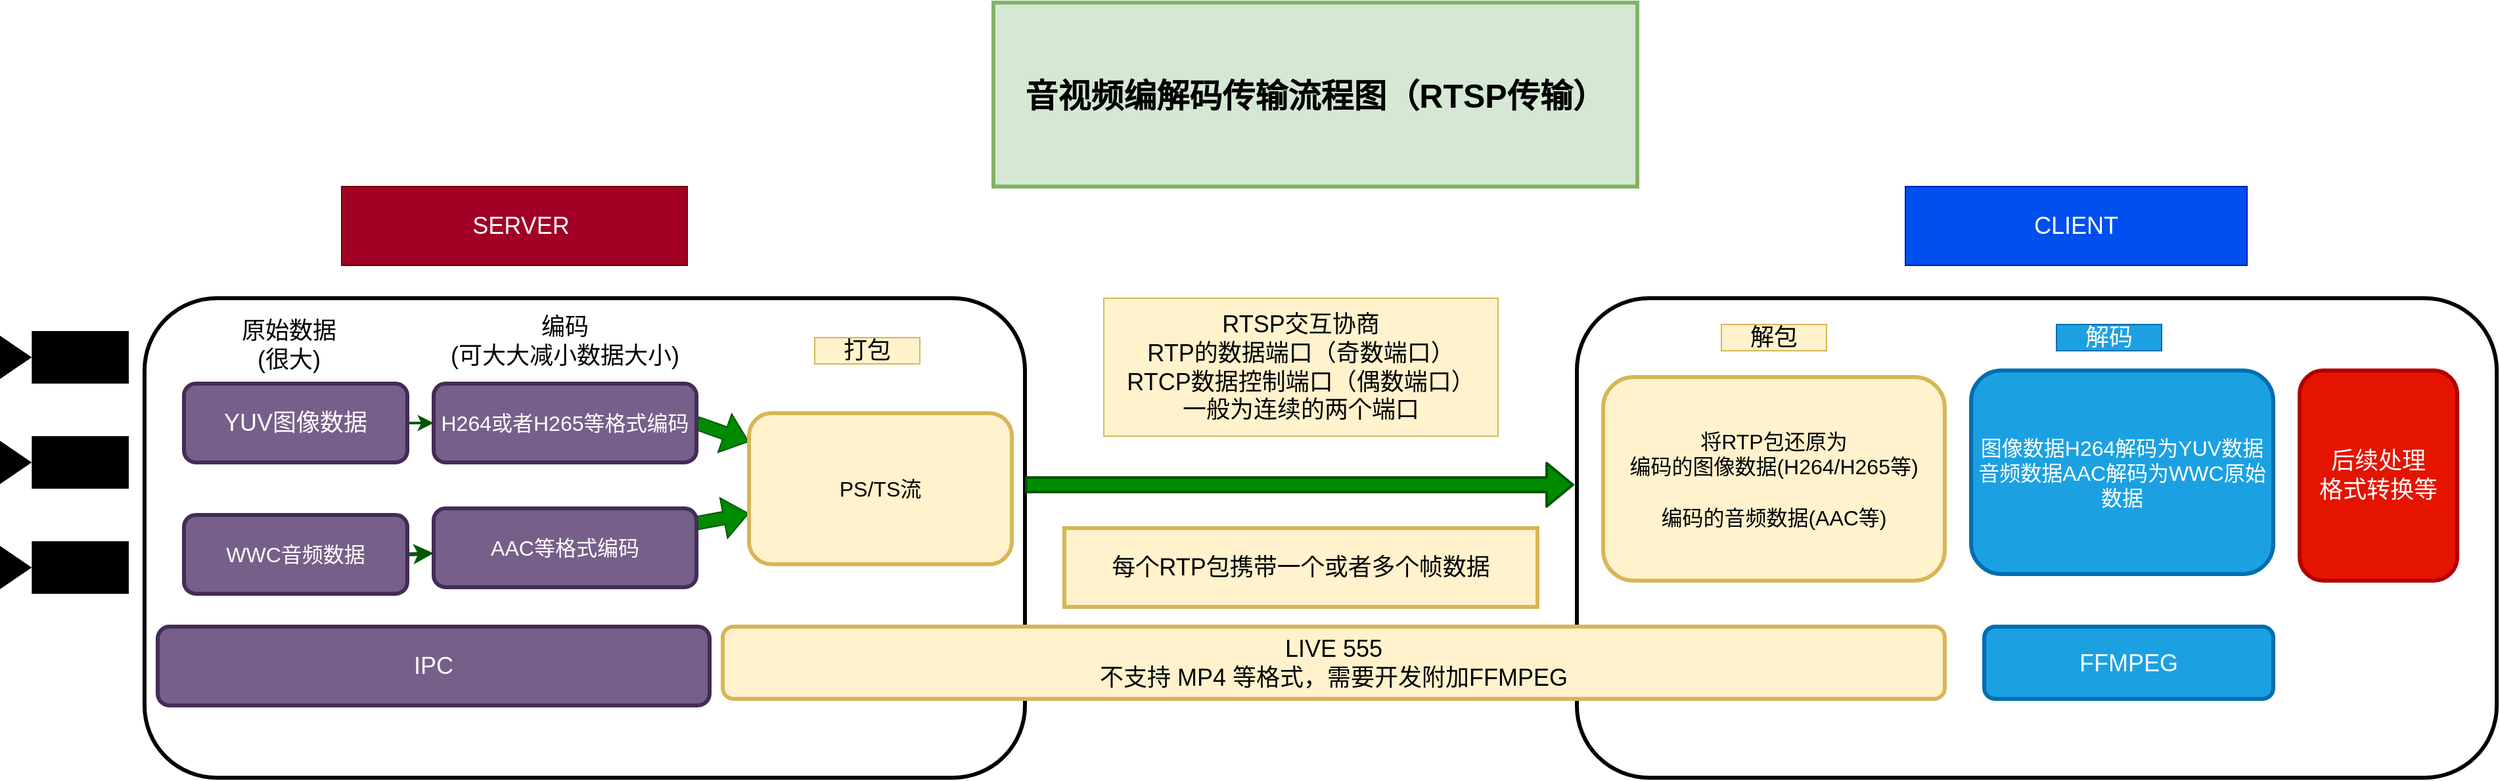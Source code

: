 <mxfile version="15.1.2" type="github">
  <diagram id="PSfZSLlQDoP36kE74XVU" name="Page-1">
    <mxGraphModel dx="2889" dy="1112" grid="1" gridSize="10" guides="1" tooltips="1" connect="1" arrows="1" fold="1" page="1" pageScale="1" pageWidth="827" pageHeight="1169" math="0" shadow="0">
      <root>
        <mxCell id="0" />
        <mxCell id="1" parent="0" />
        <mxCell id="QF4vBQPAdgZfjIRWzR2f-1" value="&lt;div&gt;&amp;nbsp; SERVER&lt;/div&gt;" style="rounded=0;whiteSpace=wrap;html=1;fontSize=18;fillColor=#a20025;strokeColor=#6F0000;fontColor=#ffffff;" vertex="1" parent="1">
          <mxGeometry x="-460" y="250" width="263" height="60" as="geometry" />
        </mxCell>
        <mxCell id="QF4vBQPAdgZfjIRWzR2f-2" value="CLIENT" style="rounded=0;whiteSpace=wrap;html=1;fontSize=18;fillColor=#0050ef;strokeColor=#001DBC;fontColor=#ffffff;" vertex="1" parent="1">
          <mxGeometry x="730" y="250" width="260" height="60" as="geometry" />
        </mxCell>
        <mxCell id="QF4vBQPAdgZfjIRWzR2f-3" value="&lt;div style=&quot;font-size: 25px;&quot;&gt;音视频编解码传输流程图（RTSP传输）&lt;/div&gt;" style="rounded=0;whiteSpace=wrap;html=1;fillColor=#d5e8d4;strokeColor=#82b366;strokeWidth=3;fontSize=25;fontStyle=1;horizontal=1;verticalAlign=middle;" vertex="1" parent="1">
          <mxGeometry x="36" y="110" width="490" height="140" as="geometry" />
        </mxCell>
        <mxCell id="QF4vBQPAdgZfjIRWzR2f-4" value="" style="rounded=1;whiteSpace=wrap;html=1;fontSize=18;strokeWidth=3;" vertex="1" parent="1">
          <mxGeometry x="-610" y="335" width="670" height="365" as="geometry" />
        </mxCell>
        <mxCell id="QF4vBQPAdgZfjIRWzR2f-25" style="edgeStyle=none;rounded=0;orthogonalLoop=1;jettySize=auto;html=1;exitX=1;exitY=0.5;exitDx=0;exitDy=0;entryX=0;entryY=0.5;entryDx=0;entryDy=0;fontSize=16;fillColor=#008a00;strokeColor=#005700;strokeWidth=2;" edge="1" parent="1" source="QF4vBQPAdgZfjIRWzR2f-5" target="QF4vBQPAdgZfjIRWzR2f-21">
          <mxGeometry relative="1" as="geometry" />
        </mxCell>
        <mxCell id="QF4vBQPAdgZfjIRWzR2f-5" value="YUV图像数据" style="rounded=1;whiteSpace=wrap;html=1;fontSize=18;strokeWidth=3;fillColor=#76608a;strokeColor=#432D57;fontColor=#ffffff;" vertex="1" parent="1">
          <mxGeometry x="-580" y="400" width="170" height="60" as="geometry" />
        </mxCell>
        <mxCell id="QF4vBQPAdgZfjIRWzR2f-26" style="edgeStyle=none;rounded=0;orthogonalLoop=1;jettySize=auto;html=1;exitX=1;exitY=0.5;exitDx=0;exitDy=0;fontSize=16;fillColor=#008a00;strokeColor=#005700;strokeWidth=3;" edge="1" parent="1" source="QF4vBQPAdgZfjIRWzR2f-6" target="QF4vBQPAdgZfjIRWzR2f-23">
          <mxGeometry relative="1" as="geometry" />
        </mxCell>
        <mxCell id="QF4vBQPAdgZfjIRWzR2f-6" value="WWC音频数据" style="rounded=1;whiteSpace=wrap;html=1;fontSize=16;strokeWidth=3;fillColor=#76608a;strokeColor=#432D57;fontColor=#ffffff;" vertex="1" parent="1">
          <mxGeometry x="-580" y="500" width="170" height="60" as="geometry" />
        </mxCell>
        <mxCell id="QF4vBQPAdgZfjIRWzR2f-8" value="" style="shape=mxgraph.signs.tech.video_camera;html=1;pointerEvents=1;fillColor=#000000;strokeColor=none;verticalLabelPosition=bottom;verticalAlign=top;align=center;fontSize=16;rotation=-180;" vertex="1" parent="1">
          <mxGeometry x="-720" y="520" width="98" height="40" as="geometry" />
        </mxCell>
        <mxCell id="QF4vBQPAdgZfjIRWzR2f-9" value="" style="shape=mxgraph.signs.tech.video_camera;html=1;pointerEvents=1;fillColor=#000000;strokeColor=none;verticalLabelPosition=bottom;verticalAlign=top;align=center;fontSize=16;rotation=-180;" vertex="1" parent="1">
          <mxGeometry x="-720" y="440" width="98" height="40" as="geometry" />
        </mxCell>
        <mxCell id="QF4vBQPAdgZfjIRWzR2f-10" value="" style="shape=mxgraph.signs.tech.video_camera;html=1;pointerEvents=1;fillColor=#000000;strokeColor=none;verticalLabelPosition=bottom;verticalAlign=top;align=center;fontSize=16;rotation=-180;" vertex="1" parent="1">
          <mxGeometry x="-720" y="360" width="98" height="40" as="geometry" />
        </mxCell>
        <mxCell id="QF4vBQPAdgZfjIRWzR2f-33" style="edgeStyle=none;shape=flexArrow;rounded=0;orthogonalLoop=1;jettySize=auto;html=1;exitX=1;exitY=0.5;exitDx=0;exitDy=0;fontSize=18;fillColor=#008a00;strokeColor=#005700;" edge="1" parent="1" source="QF4vBQPAdgZfjIRWzR2f-21" target="QF4vBQPAdgZfjIRWzR2f-27">
          <mxGeometry relative="1" as="geometry" />
        </mxCell>
        <mxCell id="QF4vBQPAdgZfjIRWzR2f-21" value="H264或者H265等格式编码" style="rounded=1;whiteSpace=wrap;html=1;fontSize=16;strokeWidth=3;fillColor=#76608a;strokeColor=#432D57;fontColor=#ffffff;" vertex="1" parent="1">
          <mxGeometry x="-390" y="400" width="200" height="60" as="geometry" />
        </mxCell>
        <mxCell id="QF4vBQPAdgZfjIRWzR2f-32" value="" style="edgeStyle=none;shape=flexArrow;rounded=0;orthogonalLoop=1;jettySize=auto;html=1;fontSize=18;fillColor=#008a00;strokeColor=#005700;" edge="1" parent="1" source="QF4vBQPAdgZfjIRWzR2f-23" target="QF4vBQPAdgZfjIRWzR2f-27">
          <mxGeometry relative="1" as="geometry" />
        </mxCell>
        <mxCell id="QF4vBQPAdgZfjIRWzR2f-23" value="AAC等格式编码" style="rounded=1;whiteSpace=wrap;html=1;fontSize=16;strokeWidth=3;fillColor=#76608a;strokeColor=#432D57;fontColor=#ffffff;" vertex="1" parent="1">
          <mxGeometry x="-390" y="495" width="200" height="60" as="geometry" />
        </mxCell>
        <mxCell id="QF4vBQPAdgZfjIRWzR2f-27" value="&lt;div&gt;&lt;br&gt;&lt;/div&gt;&lt;div&gt;PS/TS流&lt;/div&gt;&lt;div&gt;&lt;br&gt;&lt;/div&gt;" style="rounded=1;whiteSpace=wrap;html=1;fontSize=16;strokeWidth=3;fillColor=#fff2cc;strokeColor=#d6b656;" vertex="1" parent="1">
          <mxGeometry x="-150" y="422.5" width="200" height="115" as="geometry" />
        </mxCell>
        <mxCell id="QF4vBQPAdgZfjIRWzR2f-29" value="&lt;div&gt;原始数据&lt;/div&gt;&lt;div&gt;(很大)&lt;br&gt;&lt;/div&gt;" style="text;html=1;strokeColor=none;fillColor=none;align=center;verticalAlign=middle;whiteSpace=wrap;rounded=0;fontSize=18;" vertex="1" parent="1">
          <mxGeometry x="-540" y="357.5" width="80" height="27.5" as="geometry" />
        </mxCell>
        <mxCell id="QF4vBQPAdgZfjIRWzR2f-30" value="&lt;div&gt;编码&lt;/div&gt;&lt;div&gt;(可大大减小数据大小)&lt;/div&gt;" style="text;html=1;strokeColor=none;fillColor=none;align=center;verticalAlign=middle;whiteSpace=wrap;rounded=0;fontSize=18;" vertex="1" parent="1">
          <mxGeometry x="-410" y="345" width="240" height="45" as="geometry" />
        </mxCell>
        <mxCell id="QF4vBQPAdgZfjIRWzR2f-31" value="打包" style="text;html=1;strokeColor=#d6b656;fillColor=#fff2cc;align=center;verticalAlign=middle;whiteSpace=wrap;rounded=0;fontSize=18;" vertex="1" parent="1">
          <mxGeometry x="-100" y="365" width="80" height="20" as="geometry" />
        </mxCell>
        <mxCell id="QF4vBQPAdgZfjIRWzR2f-34" value="" style="shape=flexArrow;endArrow=classic;html=1;fontSize=18;exitX=1;exitY=0.389;exitDx=0;exitDy=0;exitPerimeter=0;fillColor=#008a00;strokeColor=#005700;strokeWidth=2;" edge="1" parent="1" source="QF4vBQPAdgZfjIRWzR2f-4">
          <mxGeometry width="50" height="50" relative="1" as="geometry">
            <mxPoint x="330" y="590" as="sourcePoint" />
            <mxPoint x="478" y="477" as="targetPoint" />
          </mxGeometry>
        </mxCell>
        <mxCell id="QF4vBQPAdgZfjIRWzR2f-35" value="" style="rounded=1;whiteSpace=wrap;html=1;fontSize=18;strokeWidth=3;" vertex="1" parent="1">
          <mxGeometry x="480" y="335" width="700" height="365" as="geometry" />
        </mxCell>
        <mxCell id="QF4vBQPAdgZfjIRWzR2f-36" value="&lt;div&gt;RTSP交互协商&lt;/div&gt;&lt;div&gt;RTP的数据端口（奇数端口）&lt;/div&gt;&lt;div&gt;RTCP数据控制端口（偶数端口）&lt;/div&gt;&lt;div&gt;一般为连续的两个端口&lt;br&gt;&lt;/div&gt;" style="text;html=1;strokeColor=#d6b656;fillColor=#fff2cc;align=center;verticalAlign=middle;whiteSpace=wrap;rounded=0;fontSize=18;" vertex="1" parent="1">
          <mxGeometry x="120" y="335" width="300" height="105" as="geometry" />
        </mxCell>
        <mxCell id="QF4vBQPAdgZfjIRWzR2f-38" value="&lt;div&gt;LIVE 555&lt;/div&gt;&lt;div&gt;不支持 MP4 等格式，需要开发附加FFMPEG&lt;/div&gt;" style="rounded=1;whiteSpace=wrap;html=1;fontSize=18;strokeWidth=3;fillColor=#fff2cc;strokeColor=#d6b656;" vertex="1" parent="1">
          <mxGeometry x="-170" y="585" width="930" height="55" as="geometry" />
        </mxCell>
        <mxCell id="QF4vBQPAdgZfjIRWzR2f-39" value="&lt;div&gt;将RTP包还原为&lt;/div&gt;&lt;div&gt;编码的图像数据(H264/H265等)&lt;/div&gt;&lt;div&gt;&lt;br&gt;&lt;/div&gt;&lt;div&gt;编码的音频数据(AAC等)&lt;br&gt;&lt;/div&gt;" style="rounded=1;whiteSpace=wrap;html=1;fontSize=16;strokeWidth=3;fillColor=#fff2cc;strokeColor=#d6b656;" vertex="1" parent="1">
          <mxGeometry x="500" y="395" width="260" height="155" as="geometry" />
        </mxCell>
        <mxCell id="QF4vBQPAdgZfjIRWzR2f-40" value="解包" style="text;html=1;strokeColor=#d6b656;fillColor=#fff2cc;align=center;verticalAlign=middle;whiteSpace=wrap;rounded=0;fontSize=18;" vertex="1" parent="1">
          <mxGeometry x="590" y="355" width="80" height="20" as="geometry" />
        </mxCell>
        <mxCell id="QF4vBQPAdgZfjIRWzR2f-42" value="每个RTP包携带一个或者多个帧数据" style="rounded=0;whiteSpace=wrap;html=1;fontSize=18;strokeWidth=3;fillColor=#fff2cc;strokeColor=#d6b656;" vertex="1" parent="1">
          <mxGeometry x="90" y="510" width="360" height="60" as="geometry" />
        </mxCell>
        <mxCell id="QF4vBQPAdgZfjIRWzR2f-44" value="解码" style="text;html=1;align=center;verticalAlign=middle;whiteSpace=wrap;rounded=0;fontSize=18;fillColor=#1ba1e2;strokeColor=#006EAF;fontColor=#ffffff;" vertex="1" parent="1">
          <mxGeometry x="845" y="355" width="80" height="20" as="geometry" />
        </mxCell>
        <mxCell id="QF4vBQPAdgZfjIRWzR2f-45" value="FFMPEG" style="rounded=1;whiteSpace=wrap;html=1;fontSize=18;strokeWidth=3;fillColor=#1ba1e2;strokeColor=#006EAF;fontColor=#ffffff;" vertex="1" parent="1">
          <mxGeometry x="790" y="585" width="220" height="55" as="geometry" />
        </mxCell>
        <mxCell id="QF4vBQPAdgZfjIRWzR2f-46" value="&lt;div&gt;图像数据H264解码为YUV数据&lt;/div&gt;&lt;div&gt;音频数据AAC解码为WWC原始数据&lt;br&gt;&lt;/div&gt;" style="rounded=1;whiteSpace=wrap;html=1;fontSize=16;strokeWidth=3;fillColor=#1ba1e2;strokeColor=#006EAF;fontColor=#ffffff;" vertex="1" parent="1">
          <mxGeometry x="780" y="390" width="230" height="155" as="geometry" />
        </mxCell>
        <mxCell id="QF4vBQPAdgZfjIRWzR2f-47" value="IPC" style="rounded=1;whiteSpace=wrap;html=1;fontSize=18;strokeWidth=3;fillColor=#76608a;strokeColor=#432D57;fontColor=#ffffff;" vertex="1" parent="1">
          <mxGeometry x="-600" y="585" width="420" height="60" as="geometry" />
        </mxCell>
        <mxCell id="QF4vBQPAdgZfjIRWzR2f-48" style="edgeStyle=none;shape=flexArrow;rounded=0;orthogonalLoop=1;jettySize=auto;html=1;exitX=1;exitY=0.5;exitDx=0;exitDy=0;fontSize=18;" edge="1" parent="1" source="QF4vBQPAdgZfjIRWzR2f-47" target="QF4vBQPAdgZfjIRWzR2f-47">
          <mxGeometry relative="1" as="geometry" />
        </mxCell>
        <mxCell id="QF4vBQPAdgZfjIRWzR2f-49" value="&lt;div&gt;后续处理&lt;/div&gt;&lt;div&gt;格式转换等&lt;br&gt;&lt;/div&gt;" style="rounded=1;whiteSpace=wrap;html=1;fontSize=18;strokeWidth=3;fillColor=#e51400;strokeColor=#B20000;fontColor=#ffffff;" vertex="1" parent="1">
          <mxGeometry x="1030" y="390" width="120" height="160" as="geometry" />
        </mxCell>
      </root>
    </mxGraphModel>
  </diagram>
</mxfile>
